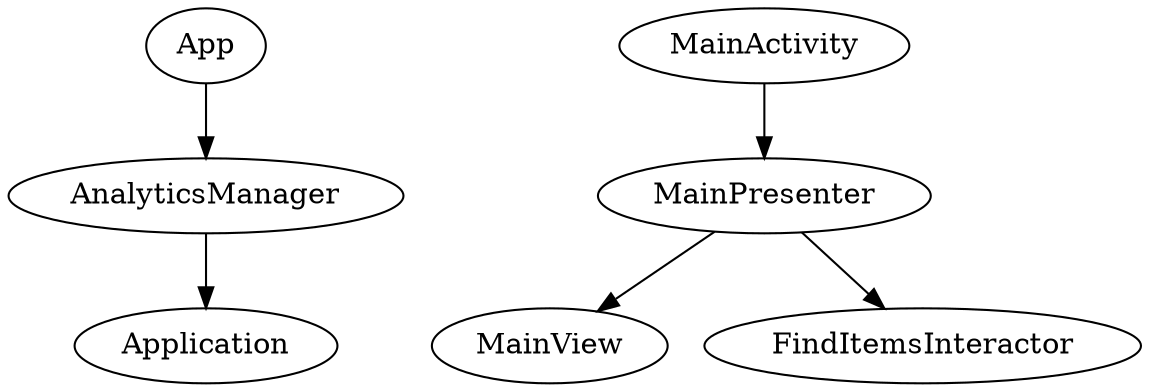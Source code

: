digraph G1 {
  concentrate = true;
  AnalyticsManager -> Application;
  App -> AnalyticsManager;
  MainActivity -> MainPresenter;
  MainPresenter -> MainView;
  MainPresenter -> FindItemsInteractor;
}
